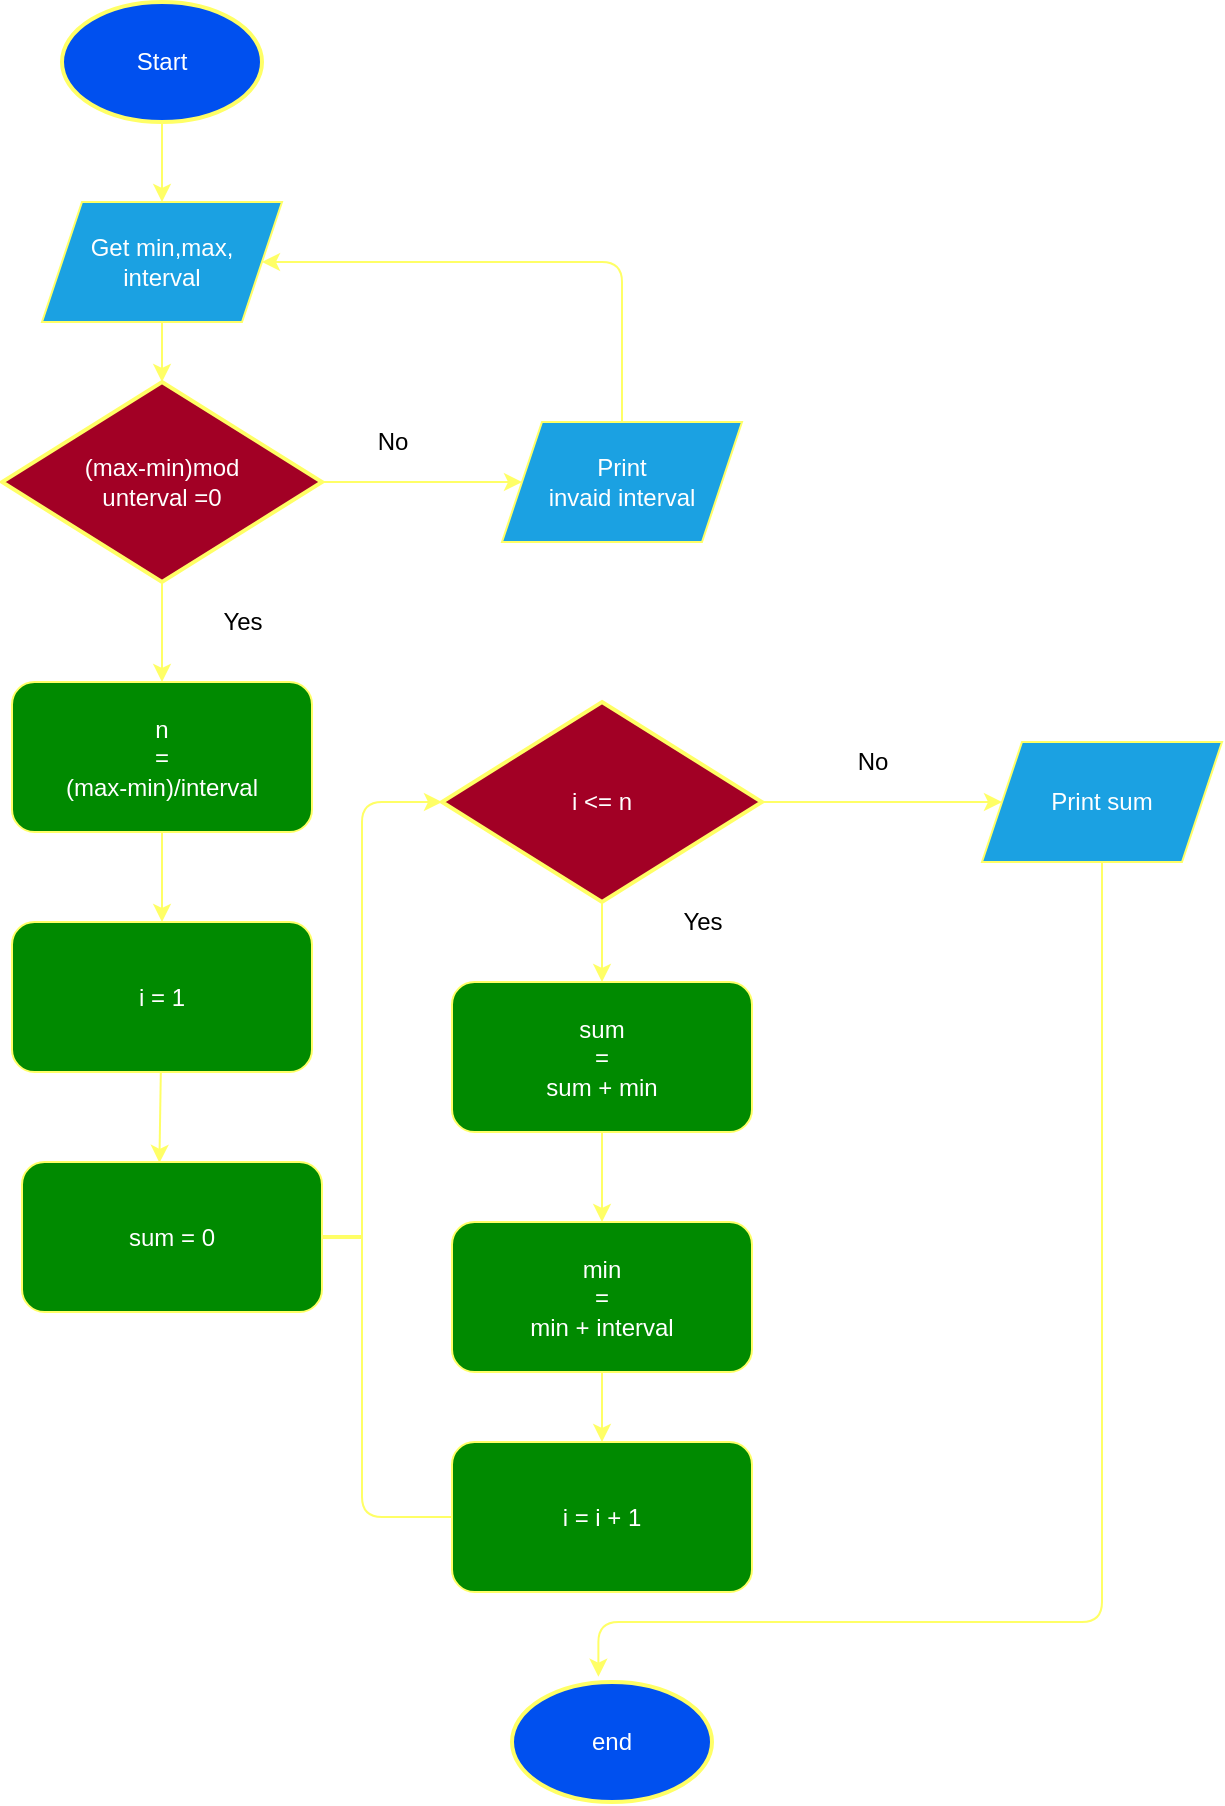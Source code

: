 <mxfile>
    <diagram id="WP1fJNG_0dNxapAXiVq9" name="Page-1">
        <mxGraphModel dx="1059" dy="687" grid="1" gridSize="10" guides="1" tooltips="1" connect="1" arrows="1" fold="1" page="1" pageScale="1" pageWidth="850" pageHeight="1100" math="0" shadow="0">
            <root>
                <mxCell id="0"/>
                <mxCell id="1" parent="0"/>
                <mxCell id="19" style="edgeStyle=none;html=1;exitX=0.5;exitY=1;exitDx=0;exitDy=0;exitPerimeter=0;entryX=0.5;entryY=0;entryDx=0;entryDy=0;strokeColor=#FFFF66;" edge="1" parent="1" source="2" target="5">
                    <mxGeometry relative="1" as="geometry"/>
                </mxCell>
                <mxCell id="2" value="Start" style="strokeWidth=2;html=1;shape=mxgraph.flowchart.start_1;whiteSpace=wrap;fillColor=#0050ef;fontColor=#ffffff;strokeColor=#FFFF66;" vertex="1" parent="1">
                    <mxGeometry x="150" y="100" width="100" height="60" as="geometry"/>
                </mxCell>
                <mxCell id="3" value="end" style="strokeWidth=2;html=1;shape=mxgraph.flowchart.start_1;whiteSpace=wrap;fillColor=#0050ef;fontColor=#ffffff;strokeColor=#FFFF66;" vertex="1" parent="1">
                    <mxGeometry x="375" y="940" width="100" height="60" as="geometry"/>
                </mxCell>
                <mxCell id="20" style="edgeStyle=none;html=1;exitX=0.5;exitY=1;exitDx=0;exitDy=0;entryX=0.5;entryY=0;entryDx=0;entryDy=0;entryPerimeter=0;strokeColor=#FFFF66;" edge="1" parent="1" source="5" target="8">
                    <mxGeometry relative="1" as="geometry"/>
                </mxCell>
                <mxCell id="5" value="&lt;span&gt;&#9;&lt;/span&gt;&lt;span&gt;Get min,max,&lt;br&gt;interval&lt;/span&gt;" style="shape=parallelogram;perimeter=parallelogramPerimeter;whiteSpace=wrap;html=1;fixedSize=1;fillColor=#1ba1e2;fontColor=#ffffff;strokeColor=#FFFF66;" vertex="1" parent="1">
                    <mxGeometry x="140" y="200" width="120" height="60" as="geometry"/>
                </mxCell>
                <mxCell id="6" value="Print&lt;br&gt;invaid interval" style="shape=parallelogram;perimeter=parallelogramPerimeter;whiteSpace=wrap;html=1;fixedSize=1;fillColor=#1ba1e2;fontColor=#ffffff;strokeColor=#FFFF66;" vertex="1" parent="1">
                    <mxGeometry x="370" y="310" width="120" height="60" as="geometry"/>
                </mxCell>
                <mxCell id="7" value="Print sum" style="shape=parallelogram;perimeter=parallelogramPerimeter;whiteSpace=wrap;html=1;fixedSize=1;fillColor=#1ba1e2;fontColor=#ffffff;strokeColor=#FFFF66;" vertex="1" parent="1">
                    <mxGeometry x="610" y="470" width="120" height="60" as="geometry"/>
                </mxCell>
                <mxCell id="21" style="edgeStyle=none;html=1;entryX=0;entryY=0.5;entryDx=0;entryDy=0;strokeColor=#FFFF66;" edge="1" parent="1" source="8" target="6">
                    <mxGeometry relative="1" as="geometry"/>
                </mxCell>
                <mxCell id="22" style="edgeStyle=none;html=1;exitX=0.5;exitY=1;exitDx=0;exitDy=0;exitPerimeter=0;entryX=0.5;entryY=0;entryDx=0;entryDy=0;strokeColor=#FFFF66;" edge="1" parent="1" source="8" target="10">
                    <mxGeometry relative="1" as="geometry"/>
                </mxCell>
                <mxCell id="8" value="(max-min)mod&lt;br&gt;unterval =0" style="strokeWidth=2;html=1;shape=mxgraph.flowchart.decision;whiteSpace=wrap;fillColor=#a20025;fontColor=#ffffff;strokeColor=#FFFF66;" vertex="1" parent="1">
                    <mxGeometry x="120" y="290" width="160" height="100" as="geometry"/>
                </mxCell>
                <mxCell id="27" style="edgeStyle=none;html=1;entryX=0.5;entryY=0;entryDx=0;entryDy=0;strokeColor=#FFFF66;" edge="1" parent="1" source="9" target="13">
                    <mxGeometry relative="1" as="geometry"/>
                </mxCell>
                <mxCell id="28" style="edgeStyle=none;html=1;strokeColor=#FFFF66;" edge="1" parent="1" source="9" target="7">
                    <mxGeometry relative="1" as="geometry"/>
                </mxCell>
                <mxCell id="9" value="i &amp;lt;= n" style="strokeWidth=2;html=1;shape=mxgraph.flowchart.decision;whiteSpace=wrap;fillColor=#a20025;fontColor=#ffffff;strokeColor=#FFFF66;" vertex="1" parent="1">
                    <mxGeometry x="340" y="450" width="160" height="100" as="geometry"/>
                </mxCell>
                <mxCell id="23" style="edgeStyle=none;html=1;entryX=0.5;entryY=0;entryDx=0;entryDy=0;strokeColor=#FFFF66;" edge="1" parent="1" source="10" target="11">
                    <mxGeometry relative="1" as="geometry"/>
                </mxCell>
                <mxCell id="10" value="n&lt;br&gt;=&lt;br&gt;(max-min)/interval" style="rounded=1;whiteSpace=wrap;html=1;fillColor=#008a00;fontColor=#ffffff;strokeColor=#FFFF66;" vertex="1" parent="1">
                    <mxGeometry x="125" y="440" width="150" height="75" as="geometry"/>
                </mxCell>
                <mxCell id="24" style="edgeStyle=none;html=1;entryX=0.458;entryY=0.006;entryDx=0;entryDy=0;entryPerimeter=0;strokeColor=#FFFF66;" edge="1" parent="1" source="11" target="12">
                    <mxGeometry relative="1" as="geometry"/>
                </mxCell>
                <mxCell id="11" value="i = 1" style="rounded=1;whiteSpace=wrap;html=1;fillColor=#008a00;fontColor=#ffffff;strokeColor=#FFFF66;" vertex="1" parent="1">
                    <mxGeometry x="125" y="560" width="150" height="75" as="geometry"/>
                </mxCell>
                <mxCell id="12" value="sum = 0&lt;span style=&quot;color: rgba(0 , 0 , 0 , 0) ; font-family: monospace ; font-size: 0px&quot;&gt;%3CmxGraphModel%3E%3Croot%3E%3CmxCell%20id%3D%220%22%2F%3E%3CmxCell%20id%3D%221%22%20parent%3D%220%22%2F%3E%3CmxCell%20id%3D%222%22%20value%3D%22i%20%3D%201%22%20style%3D%22rounded%3D1%3BwhiteSpace%3Dwrap%3Bhtml%3D1%3B%22%20vertex%3D%221%22%20parent%3D%221%22%3E%3CmxGeometry%20x%3D%22210%22%20y%3D%22200%22%20width%3D%22150%22%20height%3D%2275%22%20as%3D%22geometry%22%2F%3E%3C%2FmxCell%3E%3C%2Froot%3E%3C%2FmxGraphModel%3E&lt;/span&gt;" style="rounded=1;whiteSpace=wrap;html=1;fillColor=#008a00;fontColor=#ffffff;strokeColor=#FFFF66;" vertex="1" parent="1">
                    <mxGeometry x="130" y="680" width="150" height="75" as="geometry"/>
                </mxCell>
                <mxCell id="26" style="edgeStyle=none;html=1;entryX=0.5;entryY=0;entryDx=0;entryDy=0;strokeColor=#FFFF66;" edge="1" parent="1" source="13" target="15">
                    <mxGeometry relative="1" as="geometry"/>
                </mxCell>
                <mxCell id="13" value="sum&lt;br&gt;=&lt;br&gt;sum + min" style="rounded=1;whiteSpace=wrap;html=1;fillColor=#008a00;fontColor=#ffffff;strokeColor=#FFFF66;" vertex="1" parent="1">
                    <mxGeometry x="345" y="590" width="150" height="75" as="geometry"/>
                </mxCell>
                <mxCell id="14" value="i = i + 1" style="rounded=1;whiteSpace=wrap;html=1;fillColor=#008a00;fontColor=#ffffff;strokeColor=#FFFF66;" vertex="1" parent="1">
                    <mxGeometry x="345" y="820" width="150" height="75" as="geometry"/>
                </mxCell>
                <mxCell id="25" style="edgeStyle=none;html=1;entryX=0.5;entryY=0;entryDx=0;entryDy=0;strokeColor=#FFFF66;" edge="1" parent="1" source="15" target="14">
                    <mxGeometry relative="1" as="geometry"/>
                </mxCell>
                <mxCell id="15" value="min&lt;br&gt;=&lt;br&gt;min + interval" style="rounded=1;whiteSpace=wrap;html=1;fillColor=#008a00;fontColor=#ffffff;strokeColor=#FFFF66;" vertex="1" parent="1">
                    <mxGeometry x="345" y="710" width="150" height="75" as="geometry"/>
                </mxCell>
                <mxCell id="29" value="" style="edgeStyle=segmentEdgeStyle;endArrow=classic;html=1;exitX=0.5;exitY=0;exitDx=0;exitDy=0;entryX=1;entryY=0.5;entryDx=0;entryDy=0;strokeColor=#FFFF66;" edge="1" parent="1" source="6" target="5">
                    <mxGeometry width="50" height="50" relative="1" as="geometry">
                        <mxPoint x="295" y="230" as="sourcePoint"/>
                        <mxPoint x="345" y="180" as="targetPoint"/>
                        <Array as="points">
                            <mxPoint x="430" y="230"/>
                        </Array>
                    </mxGeometry>
                </mxCell>
                <mxCell id="31" value="" style="edgeStyle=segmentEdgeStyle;endArrow=classic;html=1;exitX=0.5;exitY=1;exitDx=0;exitDy=0;entryX=0.432;entryY=-0.044;entryDx=0;entryDy=0;entryPerimeter=0;strokeColor=#FFFF66;" edge="1" parent="1" source="7" target="3">
                    <mxGeometry width="50" height="50" relative="1" as="geometry">
                        <mxPoint x="759.98" y="715" as="sourcePoint"/>
                        <mxPoint x="579.98" y="635" as="targetPoint"/>
                        <Array as="points">
                            <mxPoint x="670" y="910"/>
                            <mxPoint x="418" y="910"/>
                        </Array>
                    </mxGeometry>
                </mxCell>
                <mxCell id="35" style="edgeStyle=none;html=1;entryX=1;entryY=0.5;entryDx=0;entryDy=0;strokeColor=#FFFF66;" edge="1" parent="1" target="12">
                    <mxGeometry relative="1" as="geometry">
                        <mxPoint x="280" y="717.5" as="sourcePoint"/>
                    </mxGeometry>
                </mxCell>
                <mxCell id="37" value="" style="edgeStyle=segmentEdgeStyle;endArrow=classic;html=1;entryX=0;entryY=0.5;entryDx=0;entryDy=0;entryPerimeter=0;exitX=0;exitY=0.5;exitDx=0;exitDy=0;strokeColor=#FFFF66;" edge="1" parent="1" source="14" target="9">
                    <mxGeometry width="50" height="50" relative="1" as="geometry">
                        <mxPoint x="560" y="330" as="sourcePoint"/>
                        <mxPoint x="540" y="330" as="targetPoint"/>
                        <Array as="points">
                            <mxPoint x="300" y="858"/>
                            <mxPoint x="300" y="500"/>
                        </Array>
                    </mxGeometry>
                </mxCell>
                <mxCell id="38" value="" style="line;strokeWidth=2;html=1;strokeColor=#FFFF66;" vertex="1" parent="1">
                    <mxGeometry x="280" y="712.5" width="20" height="10" as="geometry"/>
                </mxCell>
                <mxCell id="40" value="No" style="text;html=1;align=center;verticalAlign=middle;resizable=0;points=[];autosize=1;strokeColor=none;fillColor=none;" vertex="1" parent="1">
                    <mxGeometry x="300" y="310" width="30" height="20" as="geometry"/>
                </mxCell>
                <mxCell id="41" value="Yes" style="text;html=1;align=center;verticalAlign=middle;resizable=0;points=[];autosize=1;strokeColor=none;fillColor=none;" vertex="1" parent="1">
                    <mxGeometry x="450" y="550" width="40" height="20" as="geometry"/>
                </mxCell>
                <mxCell id="42" value="No" style="text;html=1;align=center;verticalAlign=middle;resizable=0;points=[];autosize=1;strokeColor=none;fillColor=none;" vertex="1" parent="1">
                    <mxGeometry x="540" y="470" width="30" height="20" as="geometry"/>
                </mxCell>
                <mxCell id="43" value="Yes" style="text;html=1;align=center;verticalAlign=middle;resizable=0;points=[];autosize=1;strokeColor=none;fillColor=none;" vertex="1" parent="1">
                    <mxGeometry x="220" y="400" width="40" height="20" as="geometry"/>
                </mxCell>
            </root>
        </mxGraphModel>
    </diagram>
</mxfile>